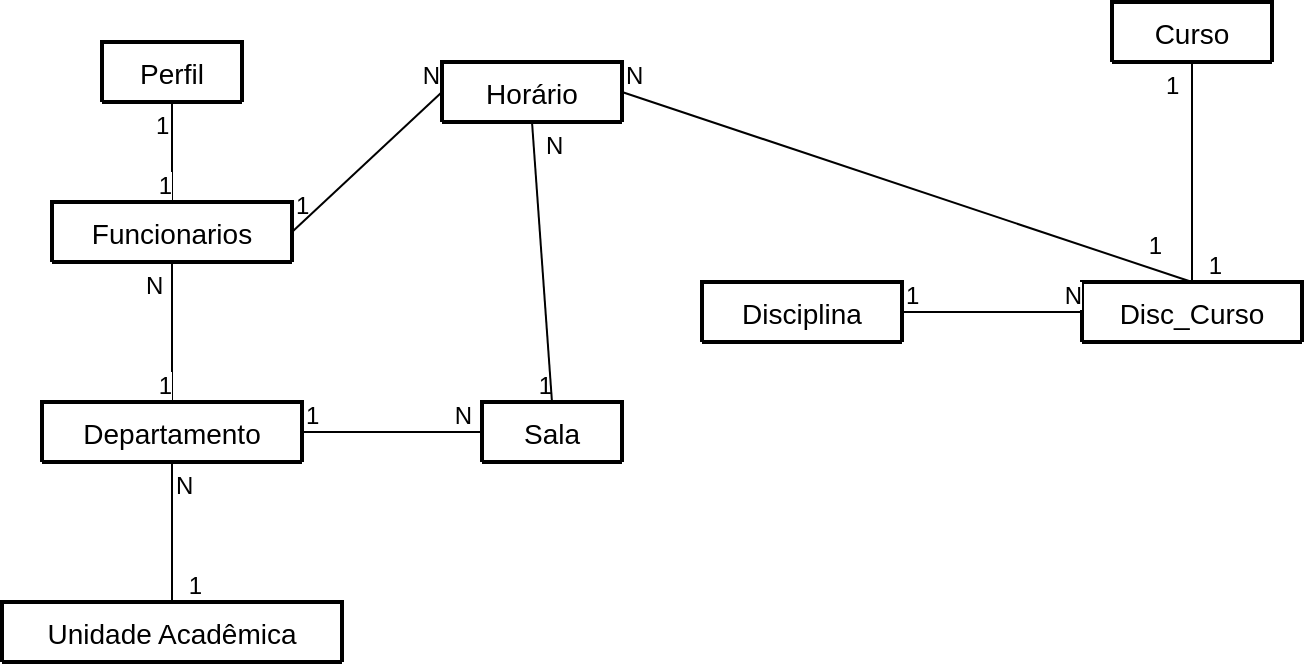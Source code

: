 <mxfile version="20.8.19" type="github">
  <diagram name="Página-1" id="47gyemP9zSXH3n4L2P8I">
    <mxGraphModel dx="1434" dy="807" grid="1" gridSize="10" guides="1" tooltips="1" connect="1" arrows="1" fold="1" page="1" pageScale="1" pageWidth="827" pageHeight="1169" background="none" math="0" shadow="0">
      <root>
        <mxCell id="0" />
        <mxCell id="1" parent="0" />
        <mxCell id="vb1vdAZIQKKRY02-nErp-1" value="Disciplina" style="swimlane;childLayout=stackLayout;horizontal=1;startSize=30;horizontalStack=0;rounded=1;fontSize=14;fontStyle=0;strokeWidth=2;resizeParent=0;resizeLast=1;shadow=0;dashed=0;align=center;" parent="1" vertex="1" collapsed="1">
          <mxGeometry x="440" y="150" width="100" height="30" as="geometry">
            <mxRectangle x="350" y="60" width="150" height="140" as="alternateBounds" />
          </mxGeometry>
        </mxCell>
        <mxCell id="vb1vdAZIQKKRY02-nErp-2" value="ID&#xa;Nome&#xa;Código&#xa;Credito&#xa;Crédito Teórico&#xa;Crédito Prático&#xa;Crédito EAD" style="align=left;strokeColor=none;fillColor=none;spacingLeft=4;fontSize=12;verticalAlign=top;resizable=0;rotatable=0;part=1;" parent="vb1vdAZIQKKRY02-nErp-1" vertex="1">
          <mxGeometry y="30" width="150" height="110" as="geometry" />
        </mxCell>
        <mxCell id="vb1vdAZIQKKRY02-nErp-3" value="Curso" style="swimlane;childLayout=stackLayout;horizontal=1;startSize=30;horizontalStack=0;rounded=1;fontSize=14;fontStyle=0;strokeWidth=2;resizeParent=0;resizeLast=1;shadow=0;dashed=0;align=center;" parent="1" vertex="1" collapsed="1">
          <mxGeometry x="645" y="10" width="80" height="30" as="geometry">
            <mxRectangle x="490" y="20" width="160" height="120" as="alternateBounds" />
          </mxGeometry>
        </mxCell>
        <mxCell id="vb1vdAZIQKKRY02-nErp-4" value="ID&#xa;Nome&#xa;Período(Noturno ou Integral)&#xa;Código do Curso&#xa;Periodo total(em semestres)" style="align=left;strokeColor=none;fillColor=none;spacingLeft=4;fontSize=12;verticalAlign=top;resizable=0;rotatable=0;part=1;" parent="vb1vdAZIQKKRY02-nErp-3" vertex="1">
          <mxGeometry y="30" width="160" height="90" as="geometry" />
        </mxCell>
        <mxCell id="vb1vdAZIQKKRY02-nErp-5" value="Sala" style="swimlane;childLayout=stackLayout;horizontal=1;startSize=30;horizontalStack=0;rounded=1;fontSize=14;fontStyle=0;strokeWidth=2;resizeParent=0;resizeLast=1;shadow=0;dashed=0;align=center;" parent="1" vertex="1" collapsed="1">
          <mxGeometry x="330" y="210" width="70" height="30" as="geometry">
            <mxRectangle x="330" y="210" width="160" height="120" as="alternateBounds" />
          </mxGeometry>
        </mxCell>
        <mxCell id="vb1vdAZIQKKRY02-nErp-6" value="ID&#xa;Prédio&#xa;Local&#xa;Capacidade máxima" style="align=left;strokeColor=none;fillColor=none;spacingLeft=4;fontSize=12;verticalAlign=top;resizable=0;rotatable=0;part=1;" parent="vb1vdAZIQKKRY02-nErp-5" vertex="1">
          <mxGeometry y="30" width="160" height="90" as="geometry" />
        </mxCell>
        <mxCell id="vb1vdAZIQKKRY02-nErp-7" value="Departamento" style="swimlane;childLayout=stackLayout;horizontal=1;startSize=30;horizontalStack=0;rounded=1;fontSize=14;fontStyle=0;strokeWidth=2;resizeParent=0;resizeLast=1;shadow=0;dashed=0;align=center;" parent="1" vertex="1" collapsed="1">
          <mxGeometry x="110" y="210" width="130" height="30" as="geometry">
            <mxRectangle x="110" y="210" width="160" height="120" as="alternateBounds" />
          </mxGeometry>
        </mxCell>
        <mxCell id="vb1vdAZIQKKRY02-nErp-8" value="ID&#xa;Nome&#xa;Código_ua" style="align=left;strokeColor=none;fillColor=none;spacingLeft=4;fontSize=12;verticalAlign=top;resizable=0;rotatable=0;part=1;" parent="vb1vdAZIQKKRY02-nErp-7" vertex="1">
          <mxGeometry y="30" width="160" height="90" as="geometry" />
        </mxCell>
        <mxCell id="vb1vdAZIQKKRY02-nErp-11" value="Funcionarios" style="swimlane;childLayout=stackLayout;horizontal=1;startSize=30;horizontalStack=0;rounded=1;fontSize=14;fontStyle=0;strokeWidth=2;resizeParent=0;resizeLast=1;shadow=0;dashed=0;align=center;" parent="1" vertex="1" collapsed="1">
          <mxGeometry x="115" y="110" width="120" height="30" as="geometry">
            <mxRectangle x="115" y="110" width="160" height="120" as="alternateBounds" />
          </mxGeometry>
        </mxCell>
        <mxCell id="vb1vdAZIQKKRY02-nErp-12" value="ID &#xa;Nome&#xa;SIAPE&#xa;CD&#xa;Perfil" style="align=left;strokeColor=none;fillColor=none;spacingLeft=4;fontSize=12;verticalAlign=top;resizable=0;rotatable=0;part=1;" parent="vb1vdAZIQKKRY02-nErp-11" vertex="1">
          <mxGeometry y="30" width="160" height="90" as="geometry" />
        </mxCell>
        <mxCell id="vb1vdAZIQKKRY02-nErp-13" value="Disc_Curso" style="swimlane;childLayout=stackLayout;horizontal=1;startSize=30;horizontalStack=0;rounded=1;fontSize=14;fontStyle=0;strokeWidth=2;resizeParent=0;resizeLast=1;shadow=0;dashed=0;align=center;" parent="1" vertex="1" collapsed="1">
          <mxGeometry x="630" y="150" width="110" height="30" as="geometry">
            <mxRectangle x="475" y="150" width="190" height="180" as="alternateBounds" />
          </mxGeometry>
        </mxCell>
        <mxCell id="vb1vdAZIQKKRY02-nErp-14" value="ID&#xa;ID da disciplina&#xa;ID do curso&#xa;Código Sala&#xa;Período atual&#xa;Quantidade de vagas calouros&#xa;Quantidade de vagas normais&#xa;Quantidade de vagas especiais&#xa;Tipo" style="align=left;strokeColor=none;fillColor=none;spacingLeft=4;fontSize=12;verticalAlign=top;resizable=0;rotatable=0;part=1;" parent="vb1vdAZIQKKRY02-nErp-13" vertex="1">
          <mxGeometry y="30" width="190" height="150" as="geometry" />
        </mxCell>
        <mxCell id="vb1vdAZIQKKRY02-nErp-21" value="Perfil" style="swimlane;childLayout=stackLayout;horizontal=1;startSize=30;horizontalStack=0;rounded=1;fontSize=14;fontStyle=0;strokeWidth=2;resizeParent=0;resizeLast=1;shadow=0;dashed=0;align=center;" parent="1" vertex="1" collapsed="1">
          <mxGeometry x="140" y="30" width="70" height="30" as="geometry">
            <mxRectangle x="140" y="30" width="160" height="120" as="alternateBounds" />
          </mxGeometry>
        </mxCell>
        <mxCell id="vb1vdAZIQKKRY02-nErp-22" value="ID &#xa;Nome&#xa;Nível de Acesso" style="align=left;strokeColor=none;fillColor=none;spacingLeft=4;fontSize=12;verticalAlign=top;resizable=0;rotatable=0;part=1;" parent="vb1vdAZIQKKRY02-nErp-21" vertex="1">
          <mxGeometry y="30" width="160" height="90" as="geometry" />
        </mxCell>
        <mxCell id="vb1vdAZIQKKRY02-nErp-25" value="Unidade Acadêmica" style="swimlane;childLayout=stackLayout;horizontal=1;startSize=30;horizontalStack=0;rounded=1;fontSize=14;fontStyle=0;strokeWidth=2;resizeParent=0;resizeLast=1;shadow=0;dashed=0;align=center;" parent="1" vertex="1" collapsed="1">
          <mxGeometry x="90" y="310" width="170" height="30" as="geometry">
            <mxRectangle x="90" y="310" width="160" height="120" as="alternateBounds" />
          </mxGeometry>
        </mxCell>
        <mxCell id="vb1vdAZIQKKRY02-nErp-26" value="ID&#xa;Nome&#xa;Código_departamento" style="align=left;strokeColor=none;fillColor=none;spacingLeft=4;fontSize=12;verticalAlign=top;resizable=0;rotatable=0;part=1;" parent="vb1vdAZIQKKRY02-nErp-25" vertex="1">
          <mxGeometry y="30" width="160" height="90" as="geometry" />
        </mxCell>
        <mxCell id="vb1vdAZIQKKRY02-nErp-66" value="" style="endArrow=none;html=1;rounded=0;entryX=0;entryY=0.5;entryDx=0;entryDy=0;exitX=1;exitY=0.5;exitDx=0;exitDy=0;" parent="1" source="vb1vdAZIQKKRY02-nErp-1" target="vb1vdAZIQKKRY02-nErp-13" edge="1">
          <mxGeometry relative="1" as="geometry">
            <mxPoint x="300" y="310" as="sourcePoint" />
            <mxPoint x="460" y="310" as="targetPoint" />
          </mxGeometry>
        </mxCell>
        <mxCell id="vb1vdAZIQKKRY02-nErp-67" value="1" style="resizable=0;html=1;align=left;verticalAlign=bottom;labelBackgroundColor=default;" parent="vb1vdAZIQKKRY02-nErp-66" connectable="0" vertex="1">
          <mxGeometry x="-1" relative="1" as="geometry" />
        </mxCell>
        <mxCell id="vb1vdAZIQKKRY02-nErp-68" value="N" style="resizable=0;html=1;align=right;verticalAlign=bottom;labelBackgroundColor=default;" parent="vb1vdAZIQKKRY02-nErp-66" connectable="0" vertex="1">
          <mxGeometry x="1" relative="1" as="geometry" />
        </mxCell>
        <mxCell id="vb1vdAZIQKKRY02-nErp-69" value="" style="endArrow=none;html=1;rounded=0;entryX=0.5;entryY=0;entryDx=0;entryDy=0;exitX=0.5;exitY=1;exitDx=0;exitDy=0;" parent="1" source="vb1vdAZIQKKRY02-nErp-3" target="vb1vdAZIQKKRY02-nErp-13" edge="1">
          <mxGeometry relative="1" as="geometry">
            <mxPoint x="410" y="230" as="sourcePoint" />
            <mxPoint x="570" y="230" as="targetPoint" />
          </mxGeometry>
        </mxCell>
        <mxCell id="vb1vdAZIQKKRY02-nErp-70" value="1" style="resizable=0;html=1;align=left;verticalAlign=bottom;labelBackgroundColor=default;" parent="vb1vdAZIQKKRY02-nErp-69" connectable="0" vertex="1">
          <mxGeometry x="-1" relative="1" as="geometry">
            <mxPoint x="-15" y="20" as="offset" />
          </mxGeometry>
        </mxCell>
        <mxCell id="vb1vdAZIQKKRY02-nErp-71" value="1" style="resizable=0;html=1;align=right;verticalAlign=bottom;labelBackgroundColor=default;" parent="vb1vdAZIQKKRY02-nErp-69" connectable="0" vertex="1">
          <mxGeometry x="1" relative="1" as="geometry">
            <mxPoint x="15" as="offset" />
          </mxGeometry>
        </mxCell>
        <mxCell id="vb1vdAZIQKKRY02-nErp-73" value="" style="endArrow=none;html=1;rounded=0;exitX=0.5;exitY=1;exitDx=0;exitDy=0;entryX=0.5;entryY=0;entryDx=0;entryDy=0;" parent="1" source="vb1vdAZIQKKRY02-nErp-22" target="vb1vdAZIQKKRY02-nErp-11" edge="1">
          <mxGeometry relative="1" as="geometry">
            <mxPoint x="300" y="310" as="sourcePoint" />
            <mxPoint x="460" y="310" as="targetPoint" />
          </mxGeometry>
        </mxCell>
        <mxCell id="vb1vdAZIQKKRY02-nErp-74" value="1" style="resizable=0;html=1;align=left;verticalAlign=bottom;labelBackgroundColor=default;" parent="vb1vdAZIQKKRY02-nErp-73" connectable="0" vertex="1">
          <mxGeometry x="-1" relative="1" as="geometry">
            <mxPoint x="-10" y="20" as="offset" />
          </mxGeometry>
        </mxCell>
        <mxCell id="vb1vdAZIQKKRY02-nErp-75" value="1" style="resizable=0;html=1;align=right;verticalAlign=bottom;labelBackgroundColor=default;" parent="vb1vdAZIQKKRY02-nErp-73" connectable="0" vertex="1">
          <mxGeometry x="1" relative="1" as="geometry" />
        </mxCell>
        <mxCell id="vb1vdAZIQKKRY02-nErp-77" value="" style="endArrow=none;html=1;rounded=0;exitX=0.5;exitY=1;exitDx=0;exitDy=0;entryX=0.5;entryY=0;entryDx=0;entryDy=0;" parent="1" source="vb1vdAZIQKKRY02-nErp-11" target="vb1vdAZIQKKRY02-nErp-7" edge="1">
          <mxGeometry relative="1" as="geometry">
            <mxPoint x="300" y="310" as="sourcePoint" />
            <mxPoint x="460" y="310" as="targetPoint" />
          </mxGeometry>
        </mxCell>
        <mxCell id="vb1vdAZIQKKRY02-nErp-78" value="N" style="resizable=0;html=1;align=left;verticalAlign=bottom;labelBackgroundColor=default;" parent="vb1vdAZIQKKRY02-nErp-77" connectable="0" vertex="1">
          <mxGeometry x="-1" relative="1" as="geometry">
            <mxPoint x="-15" y="20" as="offset" />
          </mxGeometry>
        </mxCell>
        <mxCell id="vb1vdAZIQKKRY02-nErp-79" value="1" style="resizable=0;html=1;align=right;verticalAlign=bottom;labelBackgroundColor=default;" parent="vb1vdAZIQKKRY02-nErp-77" connectable="0" vertex="1">
          <mxGeometry x="1" relative="1" as="geometry" />
        </mxCell>
        <mxCell id="vb1vdAZIQKKRY02-nErp-80" value="" style="endArrow=none;html=1;rounded=0;entryX=0.5;entryY=0;entryDx=0;entryDy=0;exitX=0.5;exitY=1;exitDx=0;exitDy=0;" parent="1" source="vb1vdAZIQKKRY02-nErp-7" target="vb1vdAZIQKKRY02-nErp-25" edge="1">
          <mxGeometry relative="1" as="geometry">
            <mxPoint x="300" y="490" as="sourcePoint" />
            <mxPoint x="460" y="490" as="targetPoint" />
            <Array as="points" />
          </mxGeometry>
        </mxCell>
        <mxCell id="vb1vdAZIQKKRY02-nErp-81" value="N" style="resizable=0;html=1;align=left;verticalAlign=bottom;labelBackgroundColor=default;" parent="vb1vdAZIQKKRY02-nErp-80" connectable="0" vertex="1">
          <mxGeometry x="-1" relative="1" as="geometry">
            <mxPoint y="20" as="offset" />
          </mxGeometry>
        </mxCell>
        <mxCell id="vb1vdAZIQKKRY02-nErp-82" value="1" style="resizable=0;html=1;align=right;verticalAlign=bottom;labelBackgroundColor=default;" parent="vb1vdAZIQKKRY02-nErp-80" connectable="0" vertex="1">
          <mxGeometry x="1" relative="1" as="geometry">
            <mxPoint x="15" as="offset" />
          </mxGeometry>
        </mxCell>
        <mxCell id="X1CO76CaL1D9SowNsUUB-2" value="" style="endArrow=none;html=1;rounded=0;exitX=1;exitY=0.5;exitDx=0;exitDy=0;entryX=0;entryY=0.5;entryDx=0;entryDy=0;" parent="1" source="vb1vdAZIQKKRY02-nErp-7" target="vb1vdAZIQKKRY02-nErp-5" edge="1">
          <mxGeometry relative="1" as="geometry">
            <mxPoint x="330" y="380" as="sourcePoint" />
            <mxPoint x="490" y="380" as="targetPoint" />
          </mxGeometry>
        </mxCell>
        <mxCell id="X1CO76CaL1D9SowNsUUB-3" value="1" style="resizable=0;html=1;align=left;verticalAlign=bottom;" parent="X1CO76CaL1D9SowNsUUB-2" connectable="0" vertex="1">
          <mxGeometry x="-1" relative="1" as="geometry" />
        </mxCell>
        <mxCell id="X1CO76CaL1D9SowNsUUB-4" value="N" style="resizable=0;html=1;align=right;verticalAlign=bottom;" parent="X1CO76CaL1D9SowNsUUB-2" connectable="0" vertex="1">
          <mxGeometry x="1" relative="1" as="geometry">
            <mxPoint x="-5" as="offset" />
          </mxGeometry>
        </mxCell>
        <mxCell id="3Hyx3pUaS8UDRUk0OCXX-4" value="Horário" style="swimlane;childLayout=stackLayout;horizontal=1;startSize=30;horizontalStack=0;rounded=1;fontSize=14;fontStyle=0;strokeWidth=2;resizeParent=0;resizeLast=1;shadow=0;dashed=0;align=center;" vertex="1" collapsed="1" parent="1">
          <mxGeometry x="310" y="40" width="90" height="30" as="geometry">
            <mxRectangle x="310" y="40" width="160" height="150" as="alternateBounds" />
          </mxGeometry>
        </mxCell>
        <mxCell id="3Hyx3pUaS8UDRUk0OCXX-5" value="Hora_inicio&#xa;Dia&#xa;Turma&#xa;codigo_sala&#xa;cpf/id_funcionario&#xa;Disciplina&#xa;Tempo(semestral etc...)" style="align=left;strokeColor=none;fillColor=none;spacingLeft=4;fontSize=12;verticalAlign=top;resizable=0;rotatable=0;part=1;" vertex="1" parent="3Hyx3pUaS8UDRUk0OCXX-4">
          <mxGeometry y="30" width="160" height="120" as="geometry" />
        </mxCell>
        <mxCell id="3Hyx3pUaS8UDRUk0OCXX-23" value="" style="endArrow=none;html=1;rounded=0;exitX=1;exitY=0.5;exitDx=0;exitDy=0;entryX=0;entryY=0.5;entryDx=0;entryDy=0;" edge="1" parent="1" source="vb1vdAZIQKKRY02-nErp-11" target="3Hyx3pUaS8UDRUk0OCXX-4">
          <mxGeometry relative="1" as="geometry">
            <mxPoint x="580" y="330" as="sourcePoint" />
            <mxPoint x="740" y="330" as="targetPoint" />
          </mxGeometry>
        </mxCell>
        <mxCell id="3Hyx3pUaS8UDRUk0OCXX-24" value="1" style="resizable=0;html=1;align=left;verticalAlign=bottom;" connectable="0" vertex="1" parent="3Hyx3pUaS8UDRUk0OCXX-23">
          <mxGeometry x="-1" relative="1" as="geometry">
            <mxPoint y="-5" as="offset" />
          </mxGeometry>
        </mxCell>
        <mxCell id="3Hyx3pUaS8UDRUk0OCXX-25" value="N" style="resizable=0;html=1;align=right;verticalAlign=bottom;" connectable="0" vertex="1" parent="3Hyx3pUaS8UDRUk0OCXX-23">
          <mxGeometry x="1" relative="1" as="geometry" />
        </mxCell>
        <mxCell id="3Hyx3pUaS8UDRUk0OCXX-31" value="" style="endArrow=none;html=1;rounded=0;exitX=0.5;exitY=1;exitDx=0;exitDy=0;entryX=0.5;entryY=0;entryDx=0;entryDy=0;" edge="1" parent="1" source="3Hyx3pUaS8UDRUk0OCXX-4" target="vb1vdAZIQKKRY02-nErp-5">
          <mxGeometry relative="1" as="geometry">
            <mxPoint x="580" y="330" as="sourcePoint" />
            <mxPoint x="740" y="330" as="targetPoint" />
          </mxGeometry>
        </mxCell>
        <mxCell id="3Hyx3pUaS8UDRUk0OCXX-32" value="N" style="resizable=0;html=1;align=left;verticalAlign=bottom;" connectable="0" vertex="1" parent="3Hyx3pUaS8UDRUk0OCXX-31">
          <mxGeometry x="-1" relative="1" as="geometry">
            <mxPoint x="5" y="20" as="offset" />
          </mxGeometry>
        </mxCell>
        <mxCell id="3Hyx3pUaS8UDRUk0OCXX-33" value="1" style="resizable=0;html=1;align=right;verticalAlign=bottom;" connectable="0" vertex="1" parent="3Hyx3pUaS8UDRUk0OCXX-31">
          <mxGeometry x="1" relative="1" as="geometry" />
        </mxCell>
        <mxCell id="3Hyx3pUaS8UDRUk0OCXX-34" value="" style="endArrow=none;html=1;rounded=0;exitX=1;exitY=0.5;exitDx=0;exitDy=0;entryX=0.5;entryY=0;entryDx=0;entryDy=0;" edge="1" parent="1" source="3Hyx3pUaS8UDRUk0OCXX-4" target="vb1vdAZIQKKRY02-nErp-13">
          <mxGeometry relative="1" as="geometry">
            <mxPoint x="580" y="330" as="sourcePoint" />
            <mxPoint x="740" y="330" as="targetPoint" />
          </mxGeometry>
        </mxCell>
        <mxCell id="3Hyx3pUaS8UDRUk0OCXX-35" value="N" style="resizable=0;html=1;align=left;verticalAlign=bottom;" connectable="0" vertex="1" parent="3Hyx3pUaS8UDRUk0OCXX-34">
          <mxGeometry x="-1" relative="1" as="geometry" />
        </mxCell>
        <mxCell id="3Hyx3pUaS8UDRUk0OCXX-36" value="1" style="resizable=0;html=1;align=right;verticalAlign=bottom;" connectable="0" vertex="1" parent="3Hyx3pUaS8UDRUk0OCXX-34">
          <mxGeometry x="1" relative="1" as="geometry">
            <mxPoint x="-15" y="-10" as="offset" />
          </mxGeometry>
        </mxCell>
      </root>
    </mxGraphModel>
  </diagram>
</mxfile>
